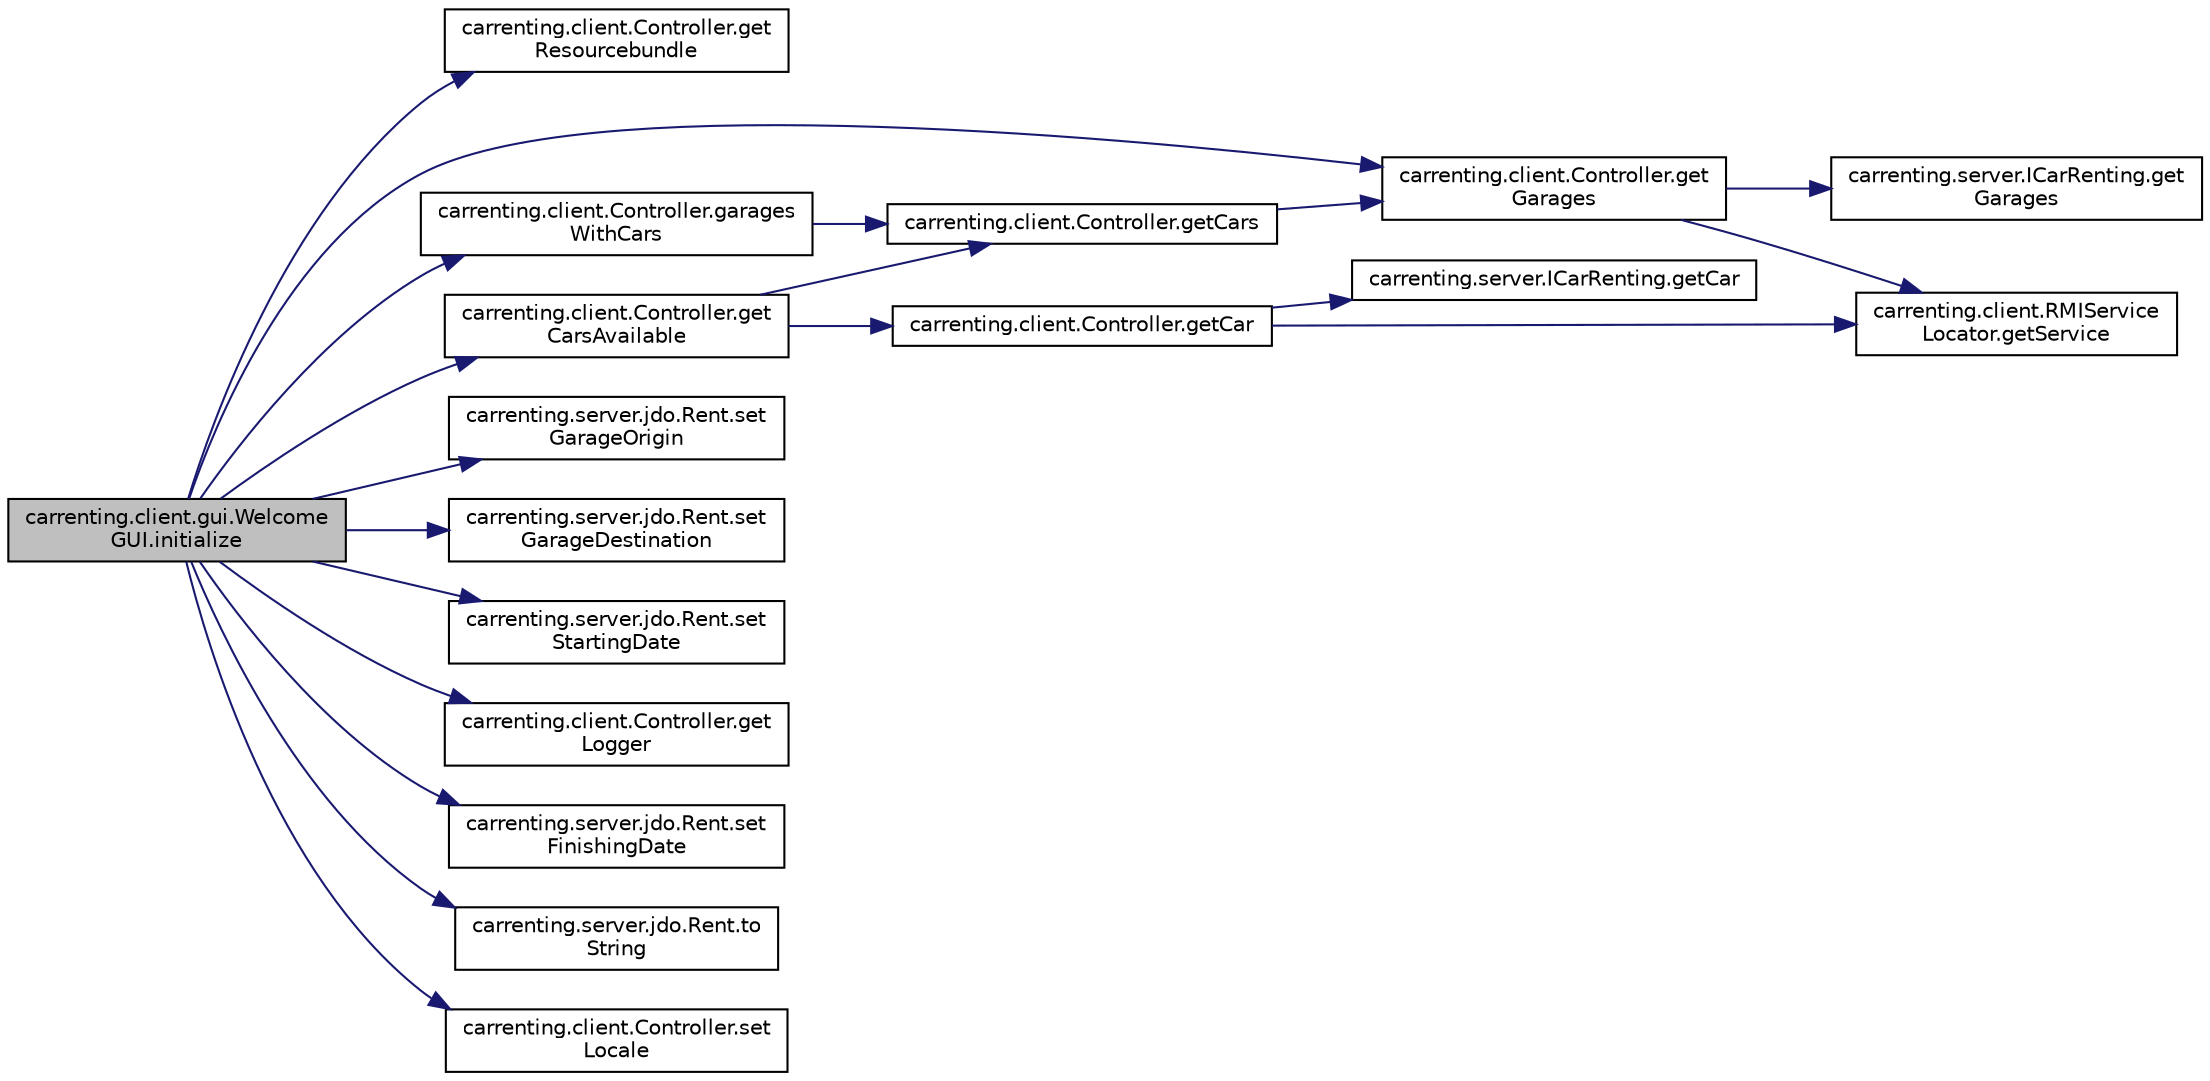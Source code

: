 digraph "carrenting.client.gui.WelcomeGUI.initialize"
{
 // LATEX_PDF_SIZE
  edge [fontname="Helvetica",fontsize="10",labelfontname="Helvetica",labelfontsize="10"];
  node [fontname="Helvetica",fontsize="10",shape=record];
  rankdir="LR";
  Node2 [label="carrenting.client.gui.Welcome\lGUI.initialize",height=0.2,width=0.4,color="black", fillcolor="grey75", style="filled", fontcolor="black",tooltip=" "];
  Node2 -> Node3 [color="midnightblue",fontsize="10",style="solid",fontname="Helvetica"];
  Node3 [label="carrenting.client.Controller.get\lResourcebundle",height=0.2,width=0.4,color="black", fillcolor="white", style="filled",URL="$classcarrenting_1_1client_1_1_controller.html#a02bfa40e18727766ed66076119d95cc3",tooltip=" "];
  Node2 -> Node4 [color="midnightblue",fontsize="10",style="solid",fontname="Helvetica"];
  Node4 [label="carrenting.client.Controller.garages\lWithCars",height=0.2,width=0.4,color="black", fillcolor="white", style="filled",URL="$classcarrenting_1_1client_1_1_controller.html#a7131927c67ed8afaed347d3090c0e08b",tooltip=" "];
  Node4 -> Node5 [color="midnightblue",fontsize="10",style="solid",fontname="Helvetica"];
  Node5 [label="carrenting.client.Controller.getCars",height=0.2,width=0.4,color="black", fillcolor="white", style="filled",URL="$classcarrenting_1_1client_1_1_controller.html#aa23affda674a59f25639c522800b35d1",tooltip=" "];
  Node5 -> Node6 [color="midnightblue",fontsize="10",style="solid",fontname="Helvetica"];
  Node6 [label="carrenting.client.Controller.get\lGarages",height=0.2,width=0.4,color="black", fillcolor="white", style="filled",URL="$classcarrenting_1_1client_1_1_controller.html#a38355c55fd14b445cbc7e420a5c36fa7",tooltip=" "];
  Node6 -> Node7 [color="midnightblue",fontsize="10",style="solid",fontname="Helvetica"];
  Node7 [label="carrenting.client.RMIService\lLocator.getService",height=0.2,width=0.4,color="black", fillcolor="white", style="filled",URL="$classcarrenting_1_1client_1_1_r_m_i_service_locator.html#a0ac0c6fa2786c97632c927749a53237c",tooltip=" "];
  Node6 -> Node8 [color="midnightblue",fontsize="10",style="solid",fontname="Helvetica"];
  Node8 [label="carrenting.server.ICarRenting.get\lGarages",height=0.2,width=0.4,color="black", fillcolor="white", style="filled",URL="$interfacecarrenting_1_1server_1_1_i_car_renting.html#a3192598ccc120a739ca168df03c23681",tooltip=" "];
  Node2 -> Node6 [color="midnightblue",fontsize="10",style="solid",fontname="Helvetica"];
  Node2 -> Node9 [color="midnightblue",fontsize="10",style="solid",fontname="Helvetica"];
  Node9 [label="carrenting.client.Controller.get\lCarsAvailable",height=0.2,width=0.4,color="black", fillcolor="white", style="filled",URL="$classcarrenting_1_1client_1_1_controller.html#a80d021acb8be8a60823c3da433f5495f",tooltip=" "];
  Node9 -> Node5 [color="midnightblue",fontsize="10",style="solid",fontname="Helvetica"];
  Node9 -> Node10 [color="midnightblue",fontsize="10",style="solid",fontname="Helvetica"];
  Node10 [label="carrenting.client.Controller.getCar",height=0.2,width=0.4,color="black", fillcolor="white", style="filled",URL="$classcarrenting_1_1client_1_1_controller.html#ae306f94b15ad4b3869d13ce8f6c46d45",tooltip=" "];
  Node10 -> Node7 [color="midnightblue",fontsize="10",style="solid",fontname="Helvetica"];
  Node10 -> Node11 [color="midnightblue",fontsize="10",style="solid",fontname="Helvetica"];
  Node11 [label="carrenting.server.ICarRenting.getCar",height=0.2,width=0.4,color="black", fillcolor="white", style="filled",URL="$interfacecarrenting_1_1server_1_1_i_car_renting.html#aa4d89c769e75b73df2a85805ea90bb49",tooltip=" "];
  Node2 -> Node12 [color="midnightblue",fontsize="10",style="solid",fontname="Helvetica"];
  Node12 [label="carrenting.server.jdo.Rent.set\lGarageOrigin",height=0.2,width=0.4,color="black", fillcolor="white", style="filled",URL="$classcarrenting_1_1server_1_1jdo_1_1_rent.html#a526a9355e25db6101e214734242c5012",tooltip=" "];
  Node2 -> Node13 [color="midnightblue",fontsize="10",style="solid",fontname="Helvetica"];
  Node13 [label="carrenting.server.jdo.Rent.set\lGarageDestination",height=0.2,width=0.4,color="black", fillcolor="white", style="filled",URL="$classcarrenting_1_1server_1_1jdo_1_1_rent.html#ac870d316225d6abab7021b785f8d8a58",tooltip=" "];
  Node2 -> Node14 [color="midnightblue",fontsize="10",style="solid",fontname="Helvetica"];
  Node14 [label="carrenting.server.jdo.Rent.set\lStartingDate",height=0.2,width=0.4,color="black", fillcolor="white", style="filled",URL="$classcarrenting_1_1server_1_1jdo_1_1_rent.html#ab129f961def3e52b44f9b0b9345358b6",tooltip=" "];
  Node2 -> Node15 [color="midnightblue",fontsize="10",style="solid",fontname="Helvetica"];
  Node15 [label="carrenting.client.Controller.get\lLogger",height=0.2,width=0.4,color="black", fillcolor="white", style="filled",URL="$classcarrenting_1_1client_1_1_controller.html#a34a0edf53b5204f26b1a39ff4d8fa316",tooltip=" "];
  Node2 -> Node16 [color="midnightblue",fontsize="10",style="solid",fontname="Helvetica"];
  Node16 [label="carrenting.server.jdo.Rent.set\lFinishingDate",height=0.2,width=0.4,color="black", fillcolor="white", style="filled",URL="$classcarrenting_1_1server_1_1jdo_1_1_rent.html#a01b235a37dc6025d28299df4ad31f2d7",tooltip=" "];
  Node2 -> Node17 [color="midnightblue",fontsize="10",style="solid",fontname="Helvetica"];
  Node17 [label="carrenting.server.jdo.Rent.to\lString",height=0.2,width=0.4,color="black", fillcolor="white", style="filled",URL="$classcarrenting_1_1server_1_1jdo_1_1_rent.html#a0b24f3a2451eebba996054aaca563f36",tooltip=" "];
  Node2 -> Node18 [color="midnightblue",fontsize="10",style="solid",fontname="Helvetica"];
  Node18 [label="carrenting.client.Controller.set\lLocale",height=0.2,width=0.4,color="black", fillcolor="white", style="filled",URL="$classcarrenting_1_1client_1_1_controller.html#a2043e190716b3abacef0174204c9bcb9",tooltip=" "];
}
